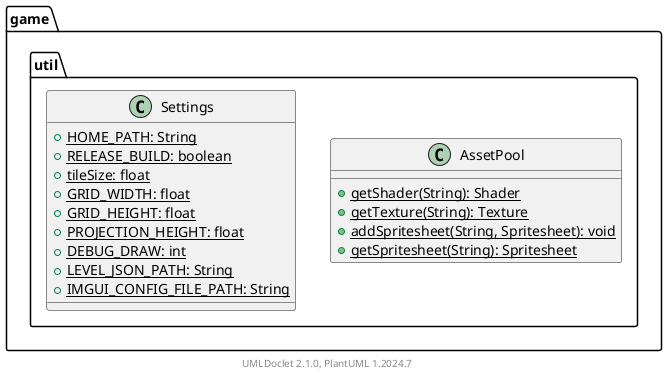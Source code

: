 @startuml
    namespace game.util {

        class AssetPool [[AssetPool.html]] {
            {static} +getShader(String): Shader
            {static} +getTexture(String): Texture
            {static} +addSpritesheet(String, Spritesheet): void
            {static} +getSpritesheet(String): Spritesheet
        }

        class Settings [[Settings.html]] {
            {static} +HOME_PATH: String
            {static} +RELEASE_BUILD: boolean
            {static} +tileSize: float
            {static} +GRID_WIDTH: float
            {static} +GRID_HEIGHT: float
            {static} +PROJECTION_HEIGHT: float
            {static} +DEBUG_DRAW: int
            {static} +LEVEL_JSON_PATH: String
            {static} +IMGUI_CONFIG_FILE_PATH: String
        }

    }

    center footer UMLDoclet 2.1.0, PlantUML %version()
@enduml
